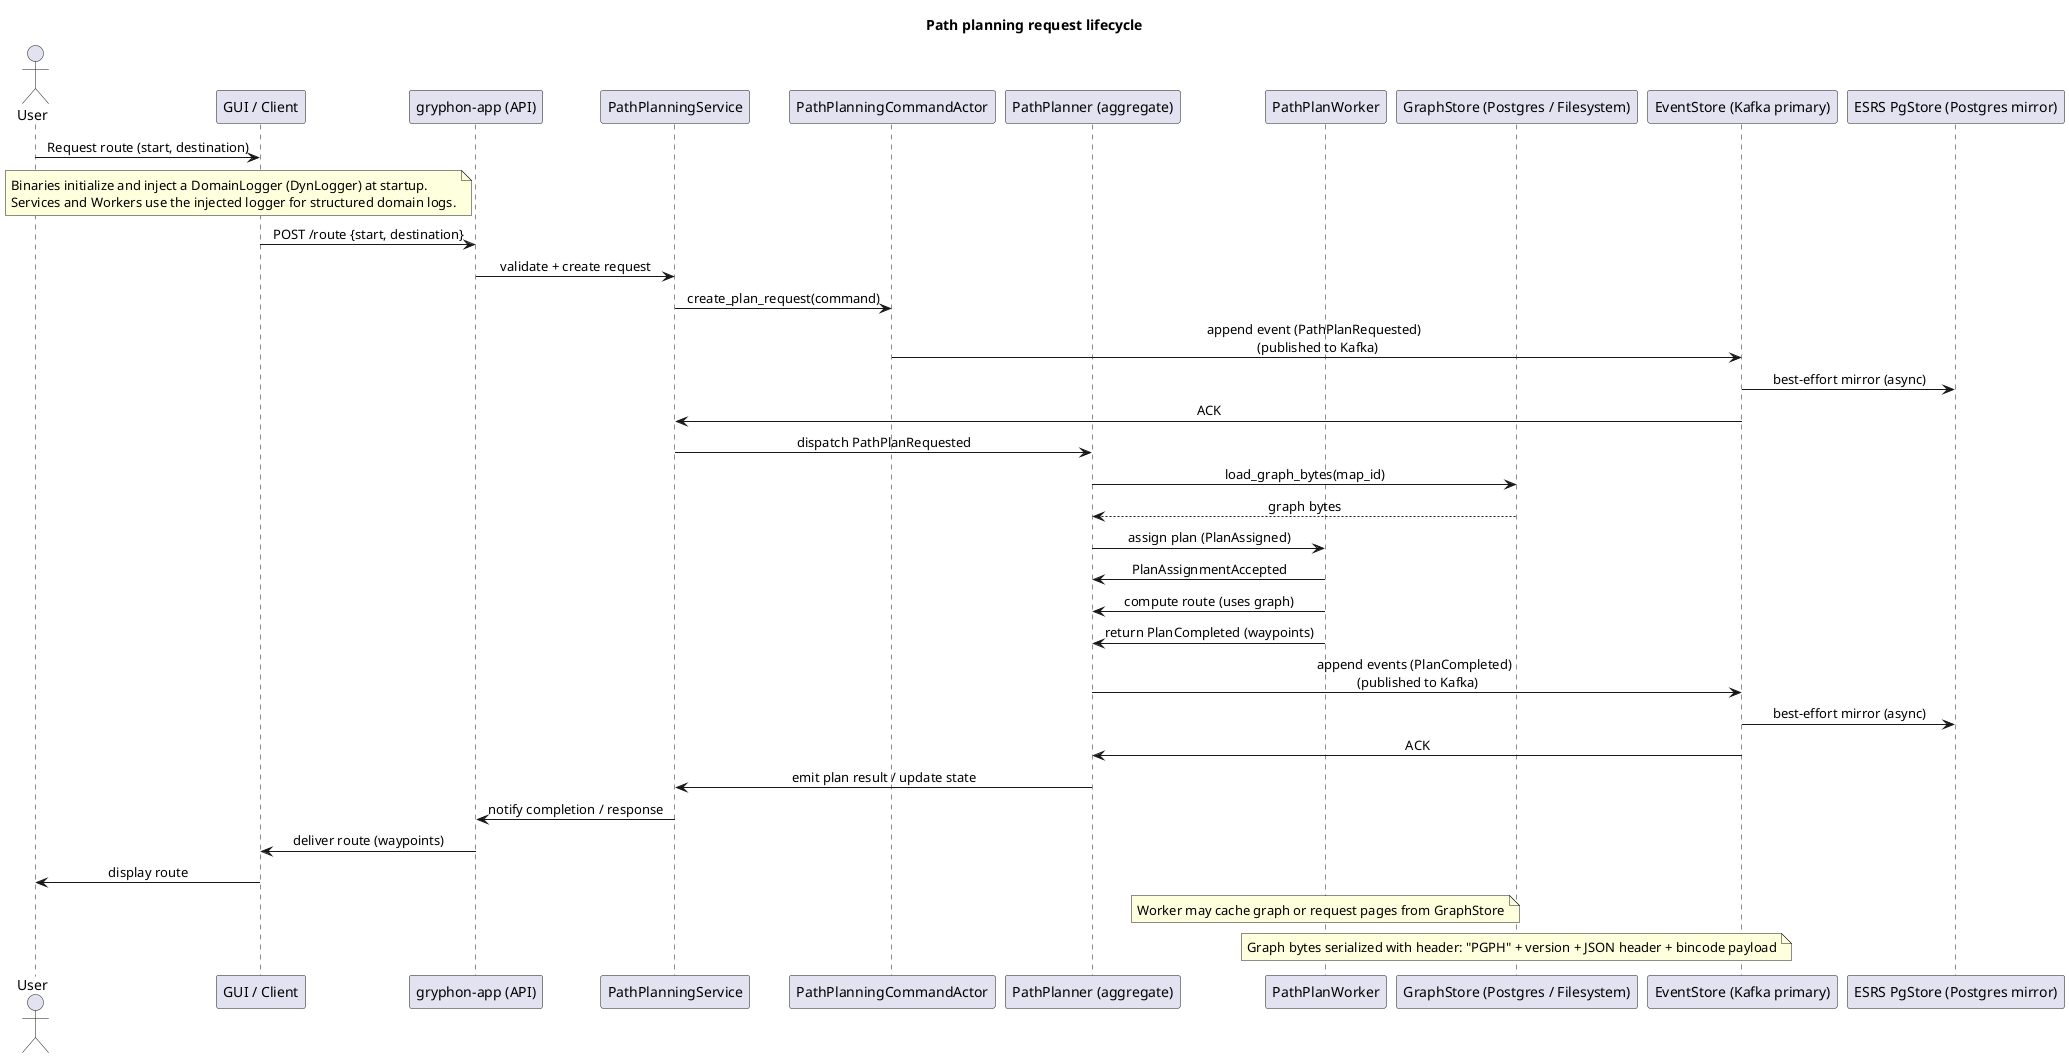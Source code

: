 @startuml
title Path planning request lifecycle
skinparam sequenceMessageAlign center
actor User
participant GUI as "GUI / Client"
participant API as "gryphon-app (API)"
participant Service as "PathPlanningService"
participant CommandActor as "PathPlanningCommandActor"
participant Planner as "PathPlanner (aggregate)"
participant Worker as "PathPlanWorker"
participant GraphStore as "GraphStore (Postgres / Filesystem)"
participant EventStore as "EventStore (Kafka primary)"
participant EsrsStore as "ESRS PgStore (Postgres mirror)"

User -> GUI: Request route (start, destination)
note left of API
	Binaries initialize and inject a DomainLogger (DynLogger) at startup.
	Services and Workers use the injected logger for structured domain logs.
end note
GUI -> API: POST /route {start, destination}
API -> Service: validate + create request
Service -> CommandActor: create_plan_request(command)
CommandActor -> EventStore: append event (PathPlanRequested)  \n(published to Kafka)
EventStore -> EsrsStore: best-effort mirror (async)
EventStore -> Service: ACK
Service -> Planner: dispatch PathPlanRequested
Planner -> GraphStore: load_graph_bytes(map_id)
GraphStore --> Planner: graph bytes
Planner -> Worker: assign plan (PlanAssigned)
Worker -> Planner: PlanAssignmentAccepted
Worker -> Planner: compute route (uses graph)
Worker -> Planner: return PlanCompleted (waypoints)
Planner -> EventStore: append events (PlanCompleted)  \n(published to Kafka)
EventStore -> EsrsStore: best-effort mirror (async)
EventStore -> Planner: ACK
Planner -> Service: emit plan result / update state
Service -> API: notify completion / response
API -> GUI: deliver route (waypoints)
GUI -> User: display route

note over Worker: Worker may cache graph or request pages from GraphStore
note over GraphStore: Graph bytes serialized with header: "PGPH" + version + JSON header + bincode payload

@enduml
